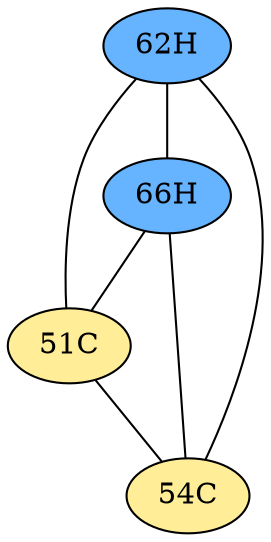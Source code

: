 // The Round Table
graph {
	"62H" [fillcolor="#66B3FF" style=radial]
	"66H" [fillcolor="#66B3FF" style=radial]
	"62H" -- "66H" [penwidth=1]
	"62H" [fillcolor="#66B3FF" style=radial]
	"51C" [fillcolor="#FFED97" style=radial]
	"62H" -- "51C" [penwidth=1]
	"62H" [fillcolor="#66B3FF" style=radial]
	"54C" [fillcolor="#FFED97" style=radial]
	"62H" -- "54C" [penwidth=1]
	"66H" [fillcolor="#66B3FF" style=radial]
	"51C" [fillcolor="#FFED97" style=radial]
	"66H" -- "51C" [penwidth=1]
	"66H" [fillcolor="#66B3FF" style=radial]
	"54C" [fillcolor="#FFED97" style=radial]
	"66H" -- "54C" [penwidth=1]
	"51C" [fillcolor="#FFED97" style=radial]
	"54C" [fillcolor="#FFED97" style=radial]
	"51C" -- "54C" [penwidth=1]
}
